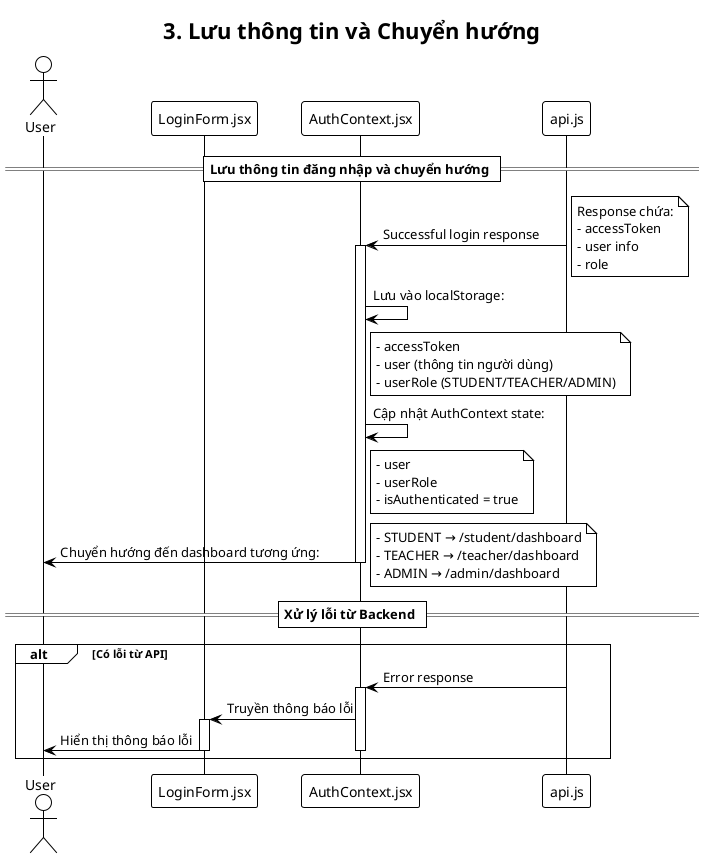 @startuml
!theme plain
title 3. Lưu thông tin và Chuyển hướng

actor User as U
participant "LoginForm.jsx" as LF
participant "AuthContext.jsx" as AC
participant "api.js" as API

== Lưu thông tin đăng nhập và chuyển hướng ==

API -> AC: Successful login response
activate AC
note right: Response chứa:\n- accessToken\n- user info\n- role

AC -> AC: Lưu vào localStorage:
note right of AC
- accessToken
- user (thông tin người dùng)
- userRole (STUDENT/TEACHER/ADMIN)
end note

AC -> AC: Cập nhật AuthContext state:
note right of AC
- user
- userRole
- isAuthenticated = true
end note

AC -> U: Chuyển hướng đến dashboard tương ứng:
note right
- STUDENT → /student/dashboard
- TEACHER → /teacher/dashboard
- ADMIN → /admin/dashboard
end note
deactivate AC

== Xử lý lỗi từ Backend ==

alt Có lỗi từ API
    API -> AC: Error response
    activate AC
    AC -> LF: Truyền thông báo lỗi
    activate LF
    LF -> U: Hiển thị thông báo lỗi
    deactivate LF
    deactivate AC
end

@enduml
